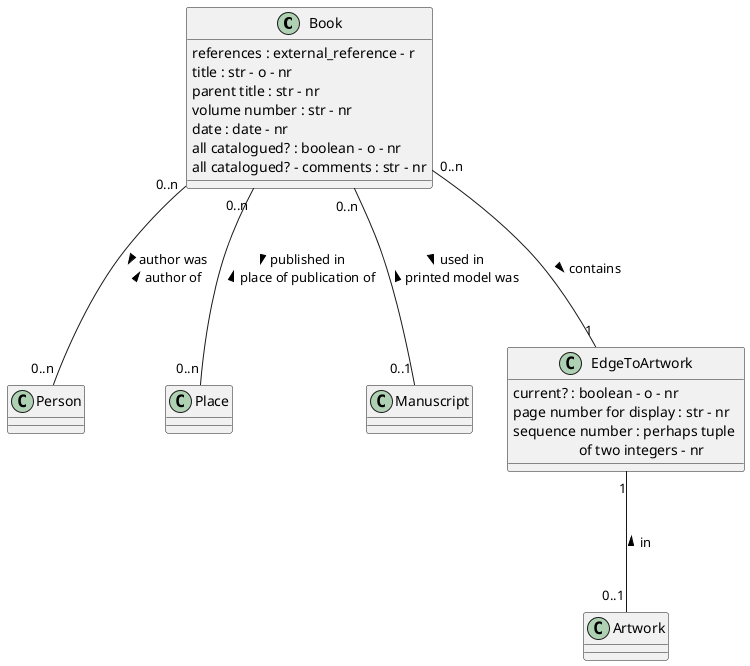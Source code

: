 @startuml 
class Book 
Book : references : external_reference - r
Book : title : str - o - nr
Book : parent title : str - nr
Book : volume number : str - nr
Book : date : date - nr
Book : all catalogued? : boolean - o - nr
Book : all catalogued? - comments : str - nr

class Person 

class Place

class Manuscript

class EdgeToArtwork
EdgeToArtwork : current? : boolean - o - nr
EdgeToArtwork : page number for display : str - nr
EdgeToArtwork : sequence number : perhaps tuple \n                  of two integers - nr

class Artwork

Book "0..n" --- "0..n" Place : > published in  \n place of publication of <

Book "0..n" --- "0..n" Person : > author was  \n author of <

Book "0..n" --- "0..1" Manuscript : > used in  \n printed model was <

Book "0..n" --- "1" EdgeToArtwork : contains > 

EdgeToArtwork "1" --- "0..1" Artwork : in <

@enduml 
